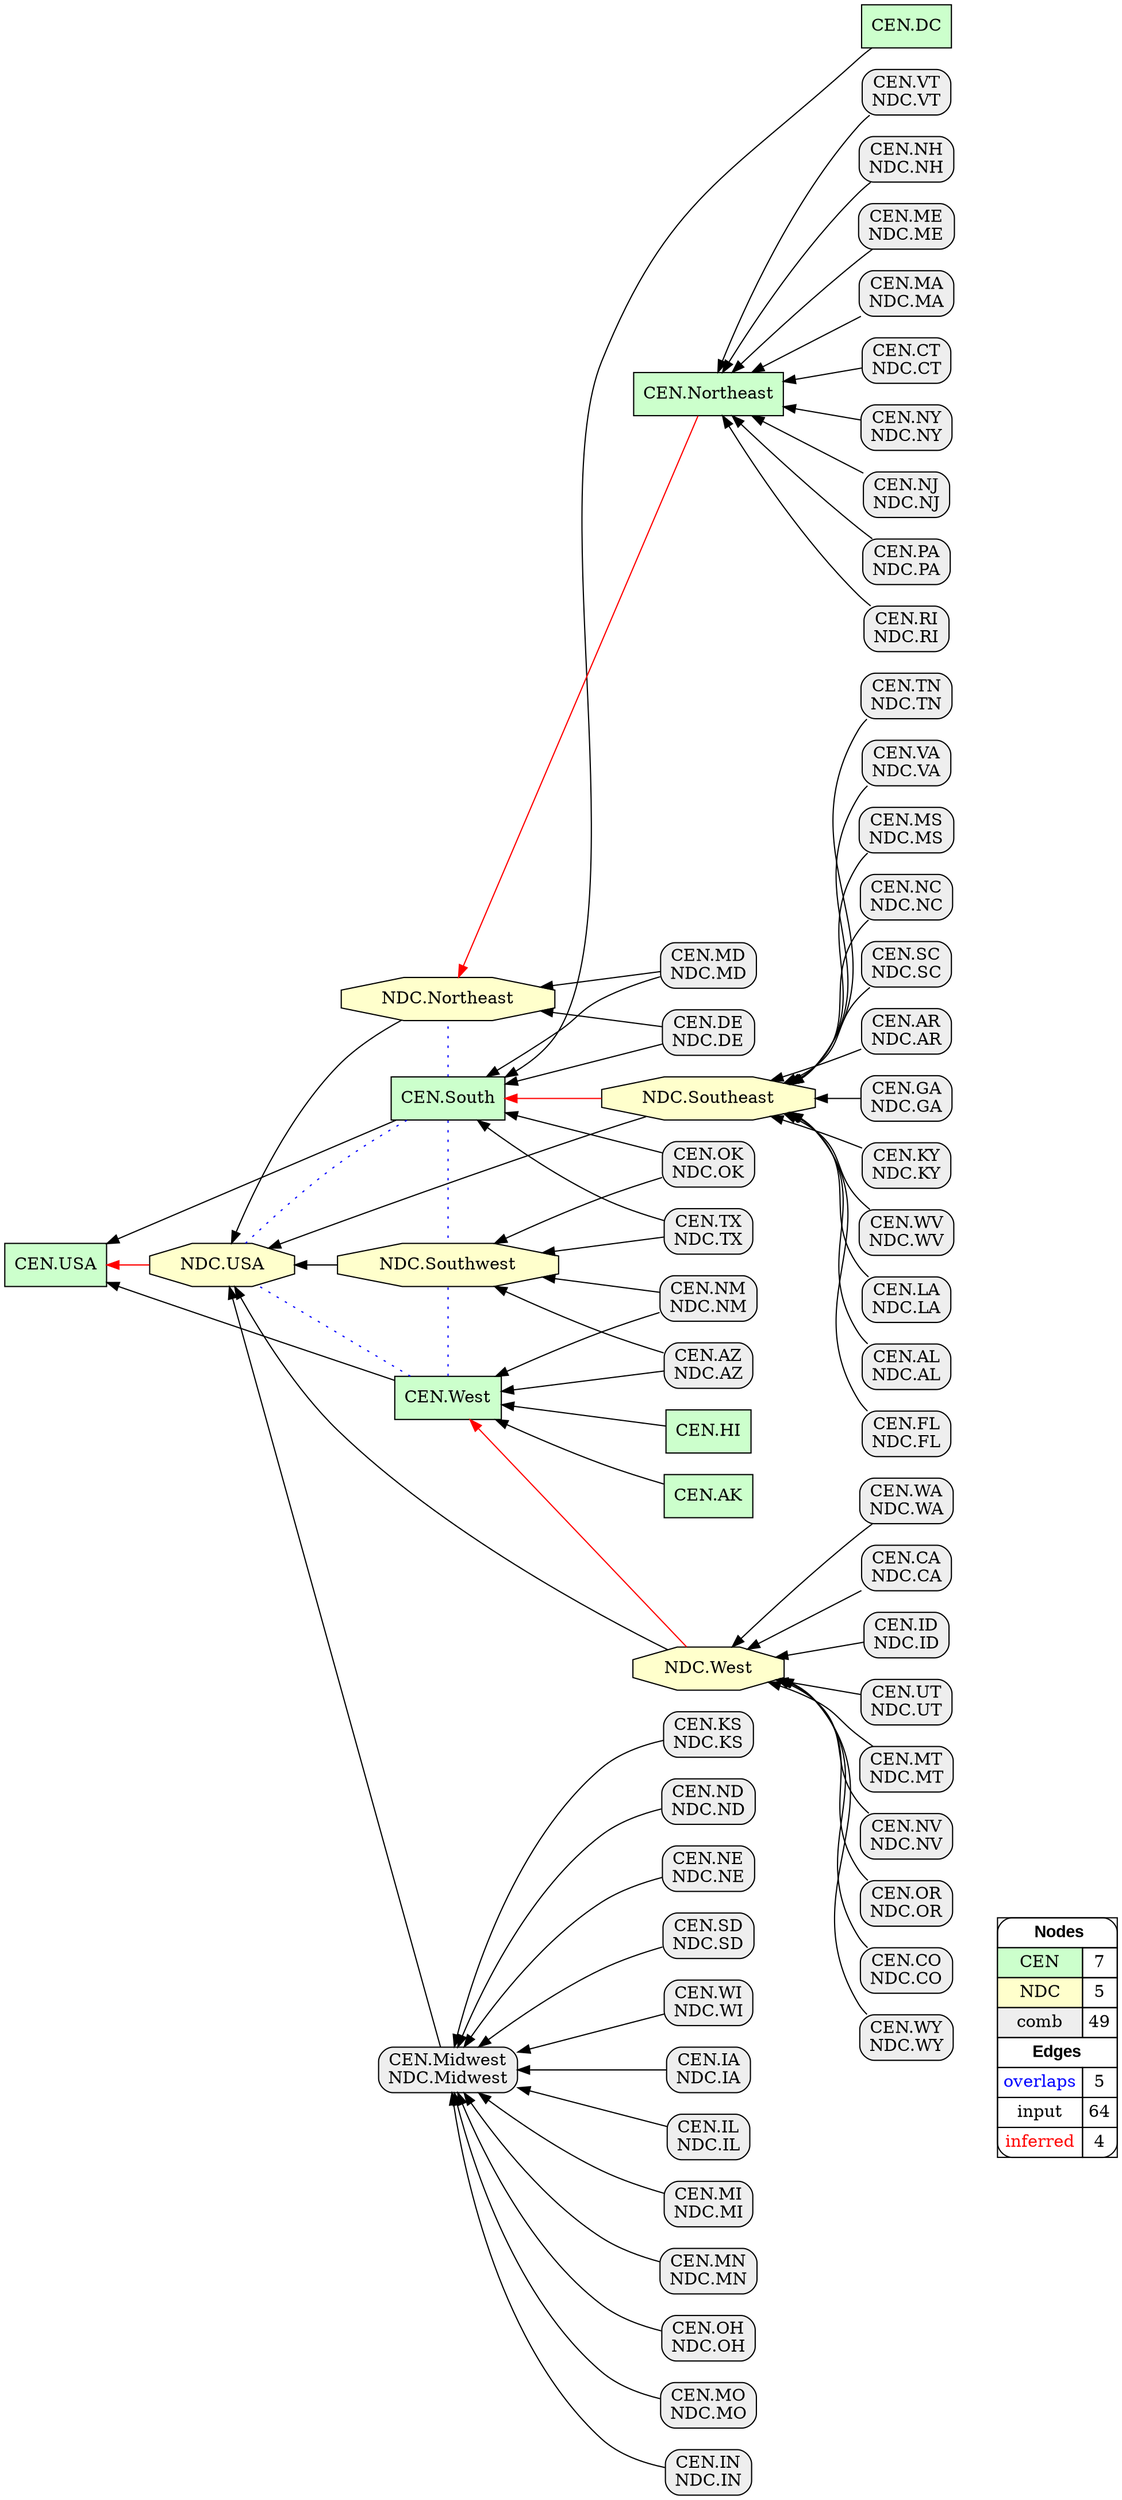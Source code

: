 digraph{
rankdir=RL
node[shape=box style=filled fillcolor="#CCFFCC"] 
"CEN.DC"
"CEN.AK"
"CEN.HI"
"CEN.Northeast"
"CEN.South"
"CEN.USA"
"CEN.West"
node[shape=octagon style=filled fillcolor="#FFFFCC"] 
"NDC.West"
"NDC.Southeast"
"NDC.USA"
"NDC.Southwest"
"NDC.Northeast"
node[shape=box style="filled,rounded" fillcolor="#EEEEEE"] 
"CEN.NM\nNDC.NM"
"CEN.AZ\nNDC.AZ"
"CEN.TN\nNDC.TN"
"CEN.MA\nNDC.MA"
"CEN.IN\nNDC.IN"
"CEN.MD\nNDC.MD"
"CEN.CT\nNDC.CT"
"CEN.WA\nNDC.WA"
"CEN.MI\nNDC.MI"
"CEN.VA\nNDC.VA"
"CEN.CA\nNDC.CA"
"CEN.NY\nNDC.NY"
"CEN.MS\nNDC.MS"
"CEN.ID\nNDC.ID"
"CEN.MN\nNDC.MN"
"CEN.NJ\nNDC.NJ"
"CEN.UT\nNDC.UT"
"CEN.DE\nNDC.DE"
"CEN.NC\nNDC.NC"
"CEN.SC\nNDC.SC"
"CEN.AR\nNDC.AR"
"CEN.TX\nNDC.TX"
"CEN.OH\nNDC.OH"
"CEN.GA\nNDC.GA"
"CEN.KS\nNDC.KS"
"CEN.ND\nNDC.ND"
"CEN.NE\nNDC.NE"
"CEN.KY\nNDC.KY"
"CEN.MT\nNDC.MT"
"CEN.NV\nNDC.NV"
"CEN.PA\nNDC.PA"
"CEN.Midwest\nNDC.Midwest"
"CEN.SD\nNDC.SD"
"CEN.WI\nNDC.WI"
"CEN.IA\nNDC.IA"
"CEN.RI\nNDC.RI"
"CEN.IL\nNDC.IL"
"CEN.OR\nNDC.OR"
"CEN.VT\nNDC.VT"
"CEN.OK\nNDC.OK"
"CEN.WV\nNDC.WV"
"CEN.CO\nNDC.CO"
"CEN.MO\nNDC.MO"
"CEN.NH\nNDC.NH"
"CEN.LA\nNDC.LA"
"CEN.ME\nNDC.ME"
"CEN.AL\nNDC.AL"
"CEN.WY\nNDC.WY"
"CEN.FL\nNDC.FL"
edge[arrowhead=none style=dotted color="#0000FF" constraint=false penwidth=1]
"CEN.West" -> "NDC.Southwest"
"CEN.West" -> "NDC.USA"
"CEN.South" -> "NDC.Southwest"
"CEN.South" -> "NDC.Northeast"
"CEN.South" -> "NDC.USA"
edge[arrowhead=normal style=solid color="#000000" constraint=true penwidth=1]
"CEN.PA\nNDC.PA" -> "CEN.Northeast"
"CEN.GA\nNDC.GA" -> "NDC.Southeast"
"CEN.HI" -> "CEN.West"
"CEN.TN\nNDC.TN" -> "NDC.Southeast"
"CEN.RI\nNDC.RI" -> "CEN.Northeast"
"CEN.NV\nNDC.NV" -> "NDC.West"
"CEN.FL\nNDC.FL" -> "NDC.Southeast"
"NDC.West" -> "NDC.USA"
"CEN.MT\nNDC.MT" -> "NDC.West"
"CEN.South" -> "CEN.USA"
"CEN.MA\nNDC.MA" -> "CEN.Northeast"
"CEN.MD\nNDC.MD" -> "CEN.South"
"CEN.SC\nNDC.SC" -> "NDC.Southeast"
"CEN.MO\nNDC.MO" -> "CEN.Midwest\nNDC.Midwest"
"CEN.ME\nNDC.ME" -> "CEN.Northeast"
"CEN.AK" -> "CEN.West"
"CEN.MI\nNDC.MI" -> "CEN.Midwest\nNDC.Midwest"
"CEN.NY\nNDC.NY" -> "CEN.Northeast"
"CEN.DE\nNDC.DE" -> "CEN.South"
"CEN.ND\nNDC.ND" -> "CEN.Midwest\nNDC.Midwest"
"CEN.CO\nNDC.CO" -> "NDC.West"
"CEN.NM\nNDC.NM" -> "CEN.West"
"CEN.OR\nNDC.OR" -> "NDC.West"
"CEN.MD\nNDC.MD" -> "NDC.Northeast"
"CEN.OK\nNDC.OK" -> "NDC.Southwest"
"CEN.OK\nNDC.OK" -> "CEN.South"
"CEN.LA\nNDC.LA" -> "NDC.Southeast"
"CEN.DE\nNDC.DE" -> "NDC.Northeast"
"CEN.WV\nNDC.WV" -> "NDC.Southeast"
"CEN.ID\nNDC.ID" -> "NDC.West"
"CEN.WI\nNDC.WI" -> "CEN.Midwest\nNDC.Midwest"
"CEN.AZ\nNDC.AZ" -> "CEN.West"
"NDC.Northeast" -> "NDC.USA"
"CEN.CT\nNDC.CT" -> "CEN.Northeast"
"CEN.IN\nNDC.IN" -> "CEN.Midwest\nNDC.Midwest"
"CEN.NE\nNDC.NE" -> "CEN.Midwest\nNDC.Midwest"
"CEN.TX\nNDC.TX" -> "NDC.Southwest"
"CEN.IL\nNDC.IL" -> "CEN.Midwest\nNDC.Midwest"
"CEN.AZ\nNDC.AZ" -> "NDC.Southwest"
"CEN.KY\nNDC.KY" -> "NDC.Southeast"
"CEN.IA\nNDC.IA" -> "CEN.Midwest\nNDC.Midwest"
"CEN.WY\nNDC.WY" -> "NDC.West"
"CEN.VT\nNDC.VT" -> "CEN.Northeast"
"CEN.CA\nNDC.CA" -> "NDC.West"
"CEN.TX\nNDC.TX" -> "CEN.South"
"NDC.Southeast" -> "NDC.USA"
"CEN.NH\nNDC.NH" -> "CEN.Northeast"
"CEN.NC\nNDC.NC" -> "NDC.Southeast"
"NDC.Southwest" -> "NDC.USA"
"CEN.MS\nNDC.MS" -> "NDC.Southeast"
"CEN.UT\nNDC.UT" -> "NDC.West"
"CEN.DC" -> "CEN.South"
"CEN.Midwest\nNDC.Midwest" -> "NDC.USA"
"CEN.NM\nNDC.NM" -> "NDC.Southwest"
"CEN.AR\nNDC.AR" -> "NDC.Southeast"
"CEN.WA\nNDC.WA" -> "NDC.West"
"CEN.KS\nNDC.KS" -> "CEN.Midwest\nNDC.Midwest"
"CEN.West" -> "CEN.USA"
"CEN.SD\nNDC.SD" -> "CEN.Midwest\nNDC.Midwest"
"CEN.VA\nNDC.VA" -> "NDC.Southeast"
"CEN.NJ\nNDC.NJ" -> "CEN.Northeast"
"CEN.MN\nNDC.MN" -> "CEN.Midwest\nNDC.Midwest"
"CEN.AL\nNDC.AL" -> "NDC.Southeast"
"CEN.OH\nNDC.OH" -> "CEN.Midwest\nNDC.Midwest"
edge[arrowhead=normal style=solid color="#FF0000" constraint=true penwidth=1]
"NDC.USA" -> "CEN.USA"
"NDC.West" -> "CEN.West"
"CEN.Northeast" -> "NDC.Northeast"
"NDC.Southeast" -> "CEN.South"
edge[arrowhead=normal style=dotted color="#000000" constraint=true penwidth=1]
node[shape=box] 
{rank=source Legend [fillcolor= white margin=0 label=< 
 <TABLE BORDER="0" CELLBORDER="1" CELLSPACING="0" CELLPADDING="4"> 
<TR> <TD COLSPAN="2"><font face="Arial Black"> Nodes</font></TD> </TR> 
<TR> 
 <TD bgcolor="#CCFFCC">CEN</TD> 
 <TD>7</TD> 
 </TR> 
<TR> 
 <TD bgcolor="#FFFFCC">NDC</TD> 
 <TD>5</TD> 
 </TR> 
<TR> 
 <TD bgcolor="#EEEEEE">comb</TD> 
 <TD>49</TD> 
 </TR> 
<TR> <TD COLSPAN="2"><font face = "Arial Black"> Edges </font></TD> </TR> 
<TR> 
 <TD><font color ="#0000FF">overlaps</font></TD> 
 <TD>5</TD> 
 </TR> 
<TR> 
 <TD><font color ="#000000">input</font></TD> 
 <TD>64</TD> 
 </TR> 
<TR> 
 <TD><font color ="#FF0000">inferred</font></TD> 
 <TD>4</TD> 
 </TR> 
</TABLE> 
 >] } 
}